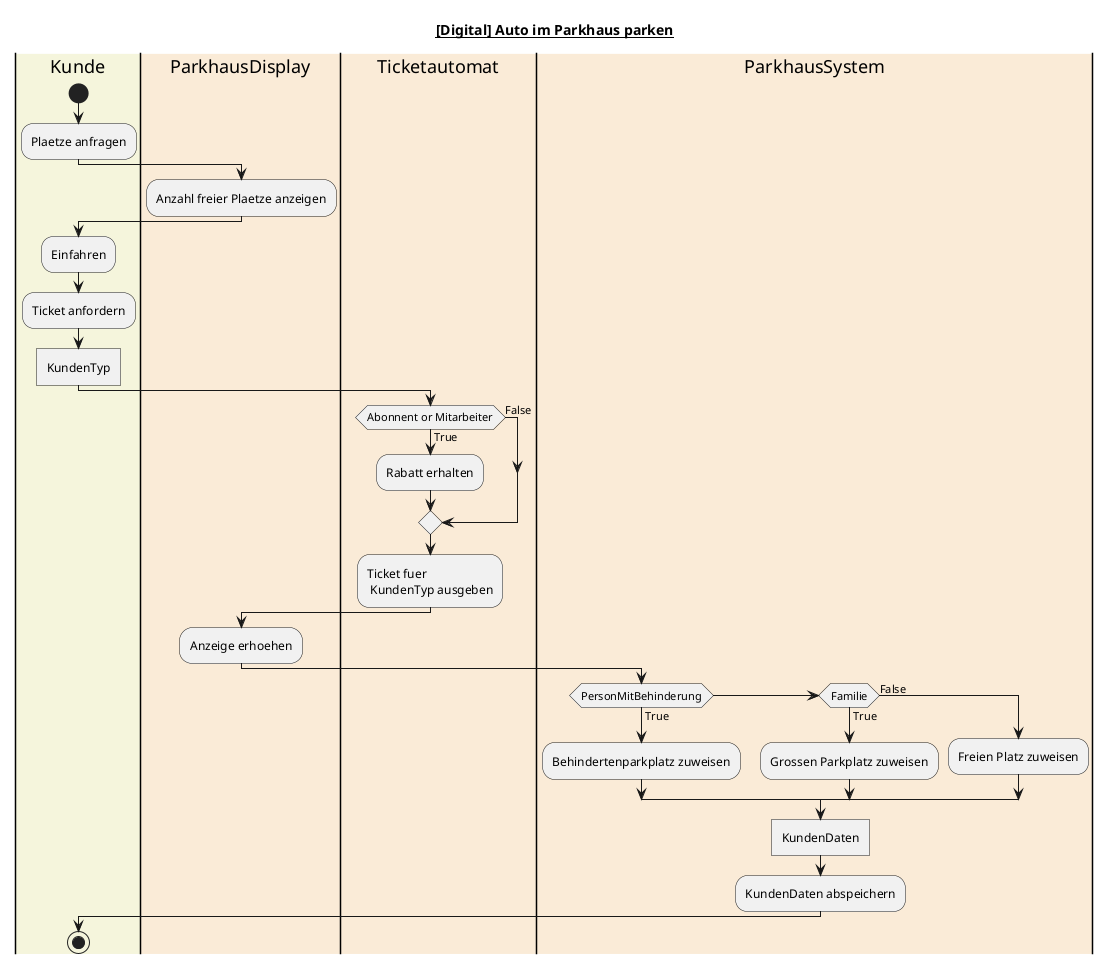 @startuml

'Author Tobias Lohmüller

title __[Digital] Auto im Parkhaus parken__

|#Beige|Kunde|
start
:Plaetze anfragen;


|#AntiqueWhite|ParkhausDisplay|
:Anzahl freier Plaetze anzeigen;

|#Beige|Kunde|
:Einfahren;
:Ticket anfordern;
:KundenTyp]

|#AntiqueWhite|Ticketautomat|
if (Abonnent or Mitarbeiter) then (True)
:Rabatt erhalten;
else (False)
endif
:Ticket fuer \n KundenTyp ausgeben;

|#AntiqueWhite|ParkhausDisplay|
:Anzeige erhoehen;

|#AntiqueWhite|ParkhausSystem|

if(PersonMitBehinderung) then (True)
:Behindertenparkplatz zuweisen;
elseif (Familie) then (True)
:Grossen Parkplatz zuweisen;
else (False)
:Freien Platz zuweisen;
endif
:KundenDaten]
:KundenDaten abspeichern;

|#Beige|Kunde|

stop
@enduml